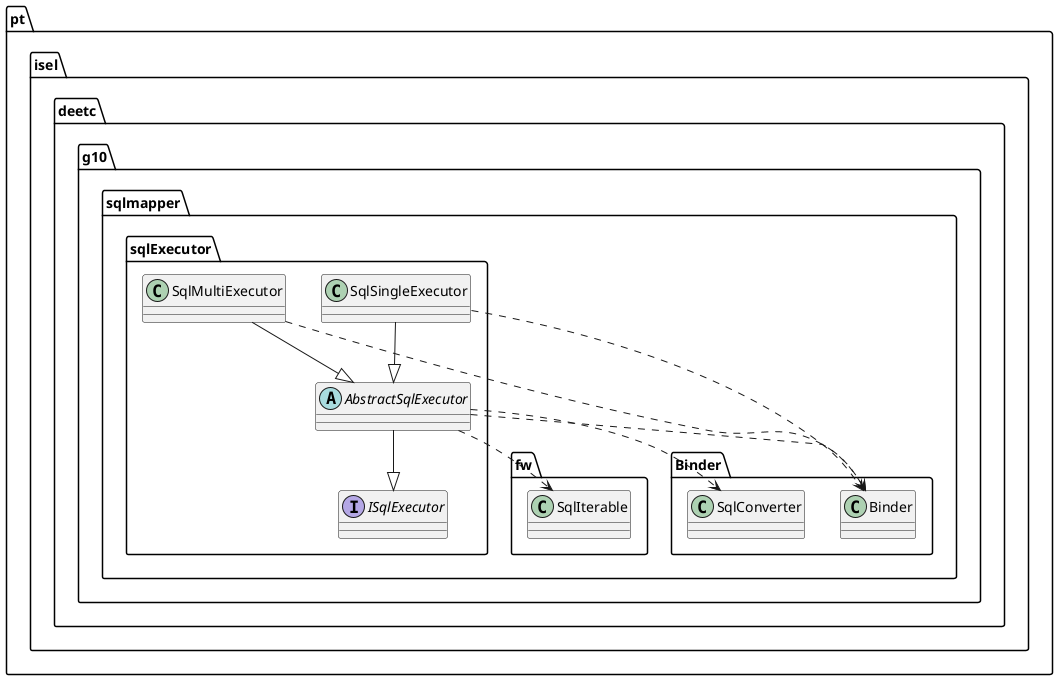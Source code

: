 @startuml
abstract class pt.isel.deetc.g10.sqlmapper.sqlExecutor.AbstractSqlExecutor
class pt.isel.deetc.g10.sqlmapper.Binder.Binder
class pt.isel.deetc.g10.sqlmapper.Binder.SqlConverter
class pt.isel.deetc.g10.sqlmapper.fw.SqlIterable
class pt.isel.deetc.g10.sqlmapper.sqlExecutor.SqlMultiExecutor
class pt.isel.deetc.g10.sqlmapper.sqlExecutor.SqlSingleExecutor
interface pt.isel.deetc.g10.sqlmapper.sqlExecutor.ISqlExecutor
pt.isel.deetc.g10.sqlmapper.sqlExecutor.AbstractSqlExecutor ..> pt.isel.deetc.g10.sqlmapper.Binder.Binder
pt.isel.deetc.g10.sqlmapper.sqlExecutor.AbstractSqlExecutor ..> pt.isel.deetc.g10.sqlmapper.Binder.SqlConverter
pt.isel.deetc.g10.sqlmapper.sqlExecutor.AbstractSqlExecutor ..> pt.isel.deetc.g10.sqlmapper.fw.SqlIterable
pt.isel.deetc.g10.sqlmapper.sqlExecutor.AbstractSqlExecutor --|> pt.isel.deetc.g10.sqlmapper.sqlExecutor.ISqlExecutor
pt.isel.deetc.g10.sqlmapper.sqlExecutor.SqlMultiExecutor --|> pt.isel.deetc.g10.sqlmapper.sqlExecutor.AbstractSqlExecutor
pt.isel.deetc.g10.sqlmapper.sqlExecutor.SqlMultiExecutor ..> pt.isel.deetc.g10.sqlmapper.Binder.Binder
pt.isel.deetc.g10.sqlmapper.sqlExecutor.SqlSingleExecutor --|> pt.isel.deetc.g10.sqlmapper.sqlExecutor.AbstractSqlExecutor
pt.isel.deetc.g10.sqlmapper.sqlExecutor.SqlSingleExecutor ..> pt.isel.deetc.g10.sqlmapper.Binder.Binder
@enduml